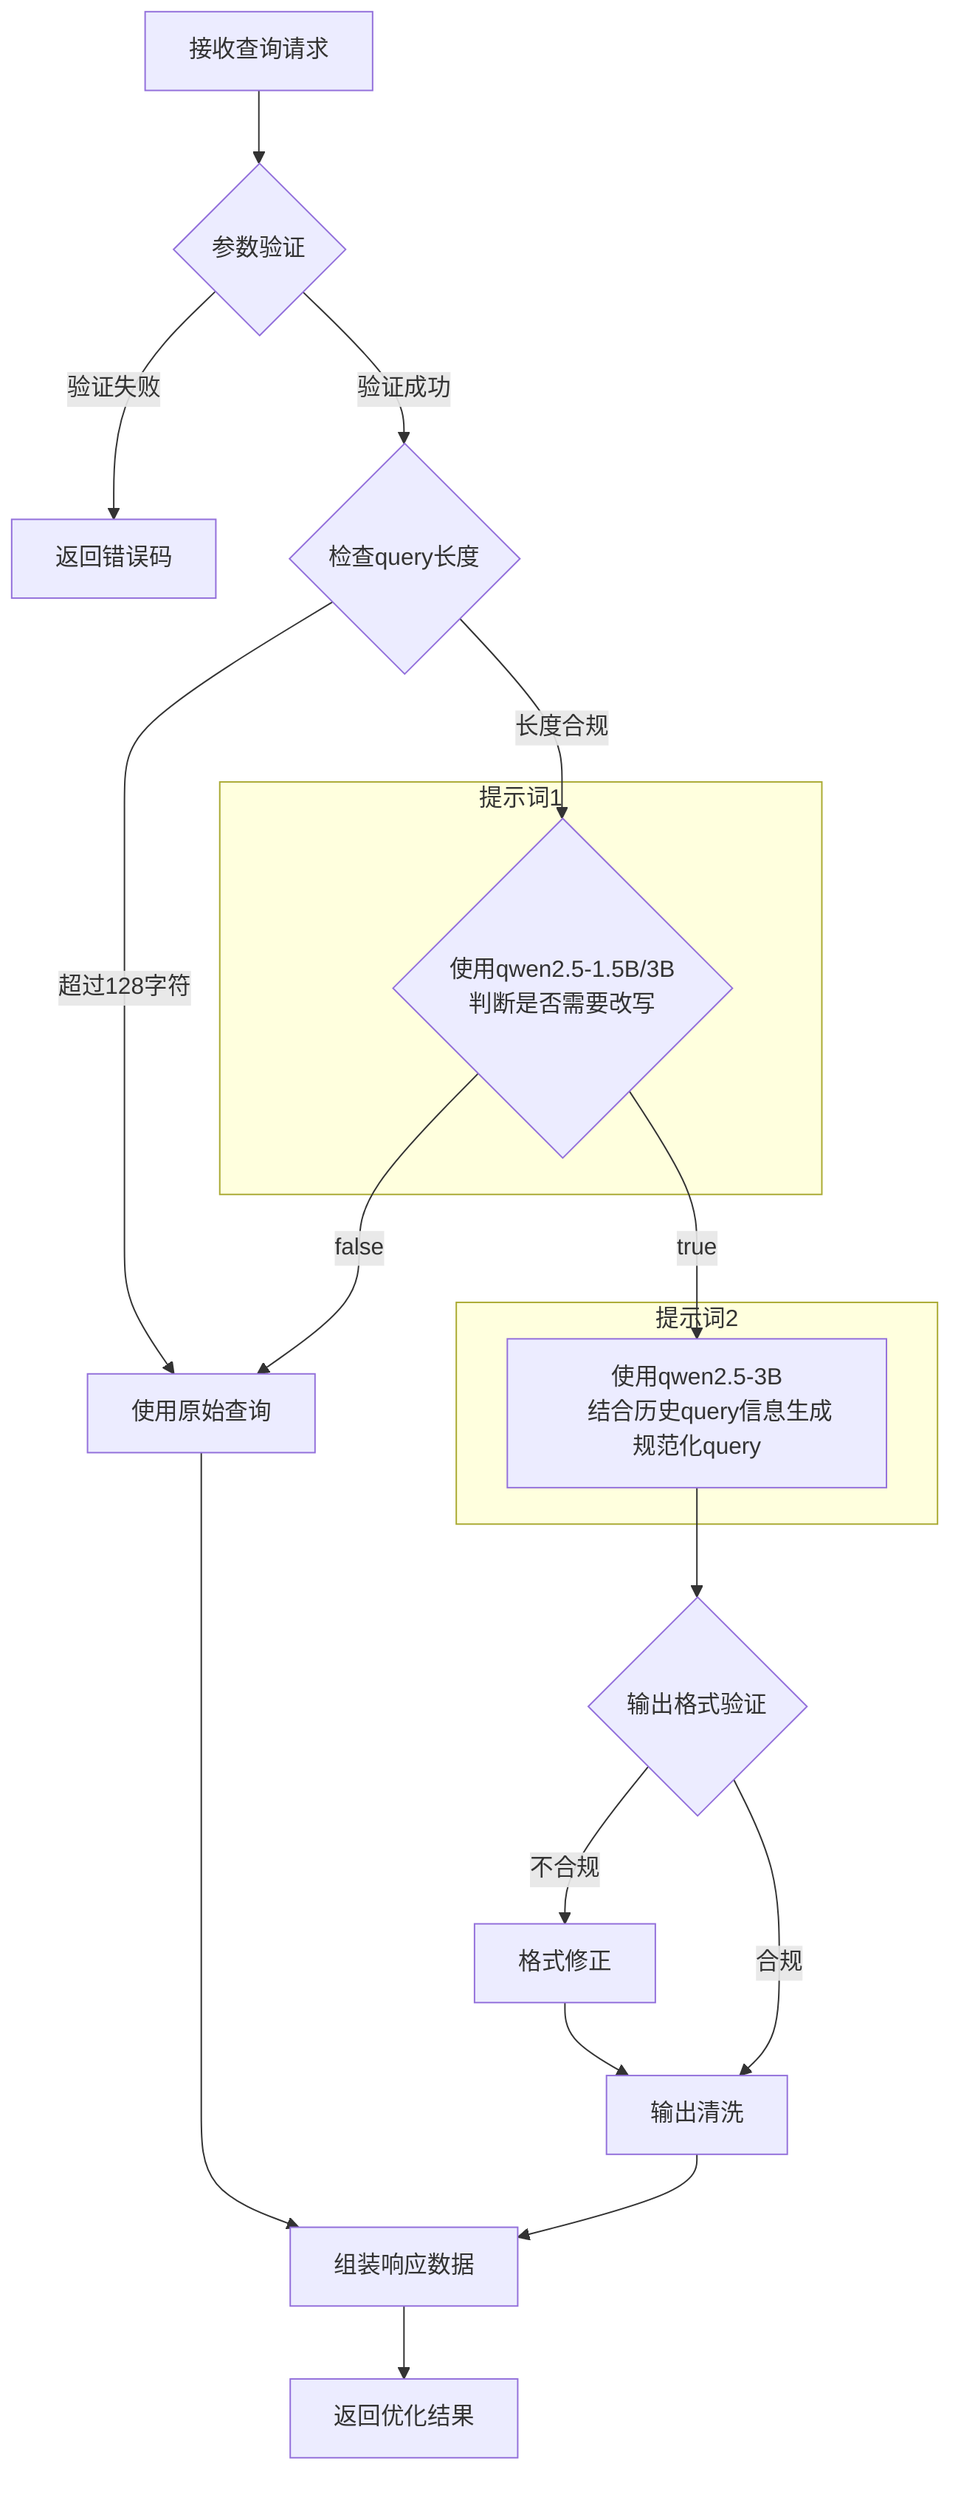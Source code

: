 flowchart TD
 subgraph s1["提示词2"]
        H["使用qwen2.5-3B
    结合历史query信息生成规范化query"]
  end
 subgraph s2["提示词1"]
        G{"使用qwen2.5-1.5B/3B
    判断是否需要改写"}
  end
    A["接收查询请求"] --> B{"参数验证"}
    B -- 验证失败 --> C["返回错误码"]
    B -- 验证成功 --> D{"检查query长度"}
    D -- 超过128字符 --> K["使用原始查询"]
    D -- 长度合规 --> G
    G -- false --> K
    G -- true --> H
    H --> P1{"输出格式验证"}
    P1 -- 不合规 --> P2["格式修正"]
    P1 -- 合规 --> P3["输出清洗"]
    P2 --> P3
    P3 --> L["组装响应数据"]
    K --> L
    L --> M["返回优化结果"]